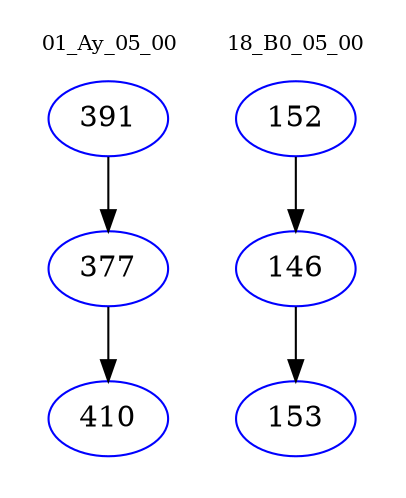 digraph{
subgraph cluster_0 {
color = white
label = "01_Ay_05_00";
fontsize=10;
T0_391 [label="391", color="blue"]
T0_391 -> T0_377 [color="black"]
T0_377 [label="377", color="blue"]
T0_377 -> T0_410 [color="black"]
T0_410 [label="410", color="blue"]
}
subgraph cluster_1 {
color = white
label = "18_B0_05_00";
fontsize=10;
T1_152 [label="152", color="blue"]
T1_152 -> T1_146 [color="black"]
T1_146 [label="146", color="blue"]
T1_146 -> T1_153 [color="black"]
T1_153 [label="153", color="blue"]
}
}
